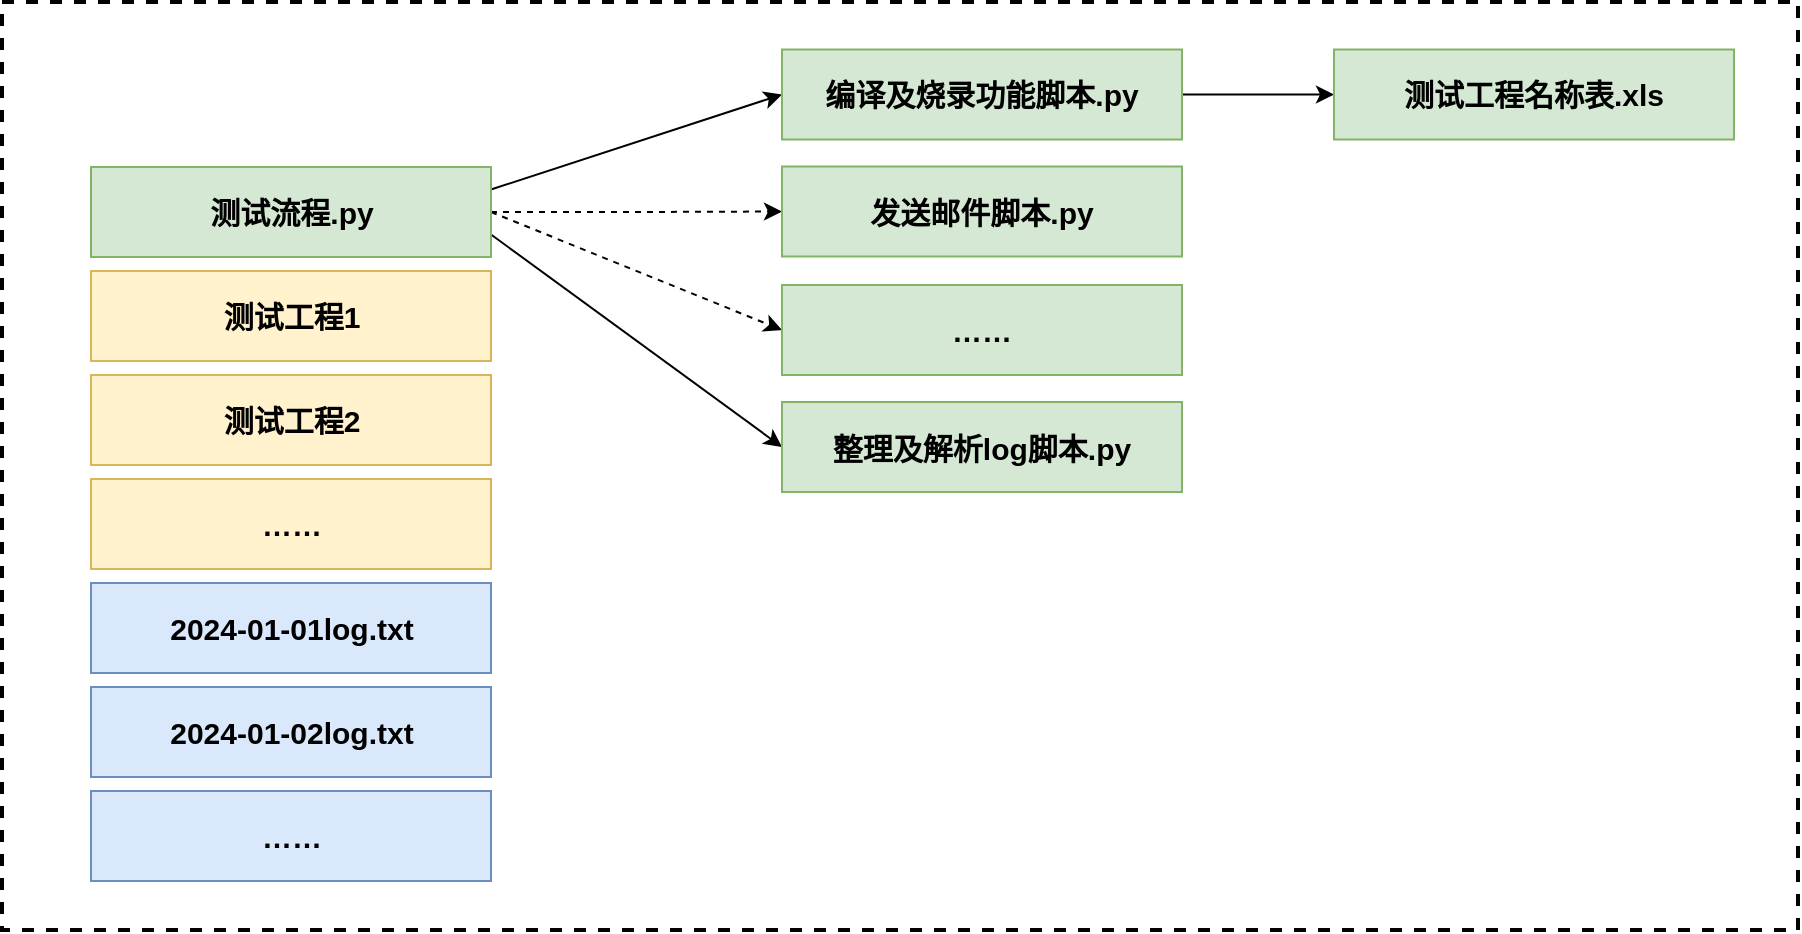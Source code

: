 <mxfile version="24.0.4" type="device">
  <diagram name="第 1 页" id="6VdJ76q4XLyQ5IodUu4T">
    <mxGraphModel dx="2074" dy="814" grid="0" gridSize="10" guides="1" tooltips="1" connect="1" arrows="1" fold="1" page="0" pageScale="1" pageWidth="827" pageHeight="1169" math="0" shadow="0">
      <root>
        <mxCell id="0" />
        <mxCell id="1" parent="0" />
        <mxCell id="t8tqSMZSb6N4MK5IelTE-9" value="" style="rounded=0;whiteSpace=wrap;html=1;dashed=1;strokeWidth=2;" parent="1" vertex="1">
          <mxGeometry x="22" y="589" width="898" height="464" as="geometry" />
        </mxCell>
        <mxCell id="xfU7kRM2FDMsymGy_kJX-4" style="rounded=0;orthogonalLoop=1;jettySize=auto;html=1;exitX=1;exitY=0.25;exitDx=0;exitDy=0;entryX=0;entryY=0.5;entryDx=0;entryDy=0;" edge="1" parent="1" source="t8tqSMZSb6N4MK5IelTE-1" target="xfU7kRM2FDMsymGy_kJX-1">
          <mxGeometry relative="1" as="geometry" />
        </mxCell>
        <mxCell id="xfU7kRM2FDMsymGy_kJX-5" style="edgeStyle=orthogonalEdgeStyle;rounded=0;orthogonalLoop=1;jettySize=auto;html=1;exitX=1;exitY=0.5;exitDx=0;exitDy=0;entryX=0;entryY=0.5;entryDx=0;entryDy=0;dashed=1;" edge="1" parent="1" source="t8tqSMZSb6N4MK5IelTE-1" target="xfU7kRM2FDMsymGy_kJX-2">
          <mxGeometry relative="1" as="geometry" />
        </mxCell>
        <mxCell id="xfU7kRM2FDMsymGy_kJX-6" style="rounded=0;orthogonalLoop=1;jettySize=auto;html=1;exitX=1;exitY=0.75;exitDx=0;exitDy=0;entryX=0;entryY=0.5;entryDx=0;entryDy=0;" edge="1" parent="1" source="t8tqSMZSb6N4MK5IelTE-1" target="xfU7kRM2FDMsymGy_kJX-3">
          <mxGeometry relative="1" as="geometry" />
        </mxCell>
        <mxCell id="xfU7kRM2FDMsymGy_kJX-10" style="rounded=0;orthogonalLoop=1;jettySize=auto;html=1;exitX=1;exitY=0.5;exitDx=0;exitDy=0;entryX=0;entryY=0.5;entryDx=0;entryDy=0;dashed=1;" edge="1" parent="1" source="t8tqSMZSb6N4MK5IelTE-1" target="xfU7kRM2FDMsymGy_kJX-9">
          <mxGeometry relative="1" as="geometry" />
        </mxCell>
        <mxCell id="t8tqSMZSb6N4MK5IelTE-1" value="测试流程.py" style="rounded=0;whiteSpace=wrap;html=1;fontSize=15;fontStyle=1;fillColor=#d5e8d4;strokeColor=#82b366;" parent="1" vertex="1">
          <mxGeometry x="66.5" y="671.5" width="200" height="45" as="geometry" />
        </mxCell>
        <mxCell id="t8tqSMZSb6N4MK5IelTE-2" value="测试工程1" style="rounded=0;whiteSpace=wrap;html=1;fontSize=15;fontStyle=1;fillColor=#fff2cc;strokeColor=#d6b656;" parent="1" vertex="1">
          <mxGeometry x="66.5" y="723.5" width="200" height="45" as="geometry" />
        </mxCell>
        <mxCell id="t8tqSMZSb6N4MK5IelTE-3" value="测试工程2" style="rounded=0;whiteSpace=wrap;html=1;fontSize=15;fontStyle=1;fillColor=#fff2cc;strokeColor=#d6b656;" parent="1" vertex="1">
          <mxGeometry x="66.5" y="775.5" width="200" height="45" as="geometry" />
        </mxCell>
        <mxCell id="t8tqSMZSb6N4MK5IelTE-4" value="……" style="rounded=0;whiteSpace=wrap;html=1;fontSize=15;fontStyle=1;fillColor=#fff2cc;strokeColor=#d6b656;" parent="1" vertex="1">
          <mxGeometry x="66.5" y="827.5" width="200" height="45" as="geometry" />
        </mxCell>
        <mxCell id="t8tqSMZSb6N4MK5IelTE-5" value="2024-01-01log.txt" style="rounded=0;whiteSpace=wrap;html=1;fontSize=15;fontStyle=1;fillColor=#dae8fc;strokeColor=#6c8ebf;" parent="1" vertex="1">
          <mxGeometry x="66.5" y="879.5" width="200" height="45" as="geometry" />
        </mxCell>
        <mxCell id="t8tqSMZSb6N4MK5IelTE-6" value="2024-01-02log.txt" style="rounded=0;whiteSpace=wrap;html=1;fontSize=15;fontStyle=1;fillColor=#dae8fc;strokeColor=#6c8ebf;" parent="1" vertex="1">
          <mxGeometry x="66.5" y="931.5" width="200" height="45" as="geometry" />
        </mxCell>
        <mxCell id="t8tqSMZSb6N4MK5IelTE-7" value="……" style="rounded=0;whiteSpace=wrap;html=1;fontSize=15;fontStyle=1;fillColor=#dae8fc;strokeColor=#6c8ebf;" parent="1" vertex="1">
          <mxGeometry x="66.5" y="983.5" width="200" height="45" as="geometry" />
        </mxCell>
        <mxCell id="xfU7kRM2FDMsymGy_kJX-8" style="edgeStyle=orthogonalEdgeStyle;rounded=0;orthogonalLoop=1;jettySize=auto;html=1;exitX=1;exitY=0.5;exitDx=0;exitDy=0;entryX=0;entryY=0.5;entryDx=0;entryDy=0;" edge="1" parent="1" source="xfU7kRM2FDMsymGy_kJX-1" target="xfU7kRM2FDMsymGy_kJX-7">
          <mxGeometry relative="1" as="geometry" />
        </mxCell>
        <mxCell id="xfU7kRM2FDMsymGy_kJX-1" value="编译及烧录功能脚本.py" style="rounded=0;whiteSpace=wrap;html=1;fontSize=15;fontStyle=1;fillColor=#d5e8d4;strokeColor=#82b366;" vertex="1" parent="1">
          <mxGeometry x="412" y="612.75" width="200" height="45" as="geometry" />
        </mxCell>
        <mxCell id="xfU7kRM2FDMsymGy_kJX-2" value="发送邮件脚本.py" style="rounded=0;whiteSpace=wrap;html=1;fontSize=15;fontStyle=1;fillColor=#d5e8d4;strokeColor=#82b366;" vertex="1" parent="1">
          <mxGeometry x="412" y="671.25" width="200" height="45" as="geometry" />
        </mxCell>
        <mxCell id="xfU7kRM2FDMsymGy_kJX-3" value="整理及解析log脚本.py" style="rounded=0;whiteSpace=wrap;html=1;fontSize=15;fontStyle=1;fillColor=#d5e8d4;strokeColor=#82b366;" vertex="1" parent="1">
          <mxGeometry x="412" y="789" width="200" height="45" as="geometry" />
        </mxCell>
        <mxCell id="xfU7kRM2FDMsymGy_kJX-7" value="测试工程名称表.xls" style="rounded=0;whiteSpace=wrap;html=1;fontSize=15;fontStyle=1;fillColor=#d5e8d4;strokeColor=#82b366;" vertex="1" parent="1">
          <mxGeometry x="688" y="612.75" width="200" height="45" as="geometry" />
        </mxCell>
        <mxCell id="xfU7kRM2FDMsymGy_kJX-9" value="……" style="rounded=0;whiteSpace=wrap;html=1;fontSize=15;fontStyle=1;fillColor=#d5e8d4;strokeColor=#82b366;" vertex="1" parent="1">
          <mxGeometry x="412" y="730.5" width="200" height="45" as="geometry" />
        </mxCell>
      </root>
    </mxGraphModel>
  </diagram>
</mxfile>
